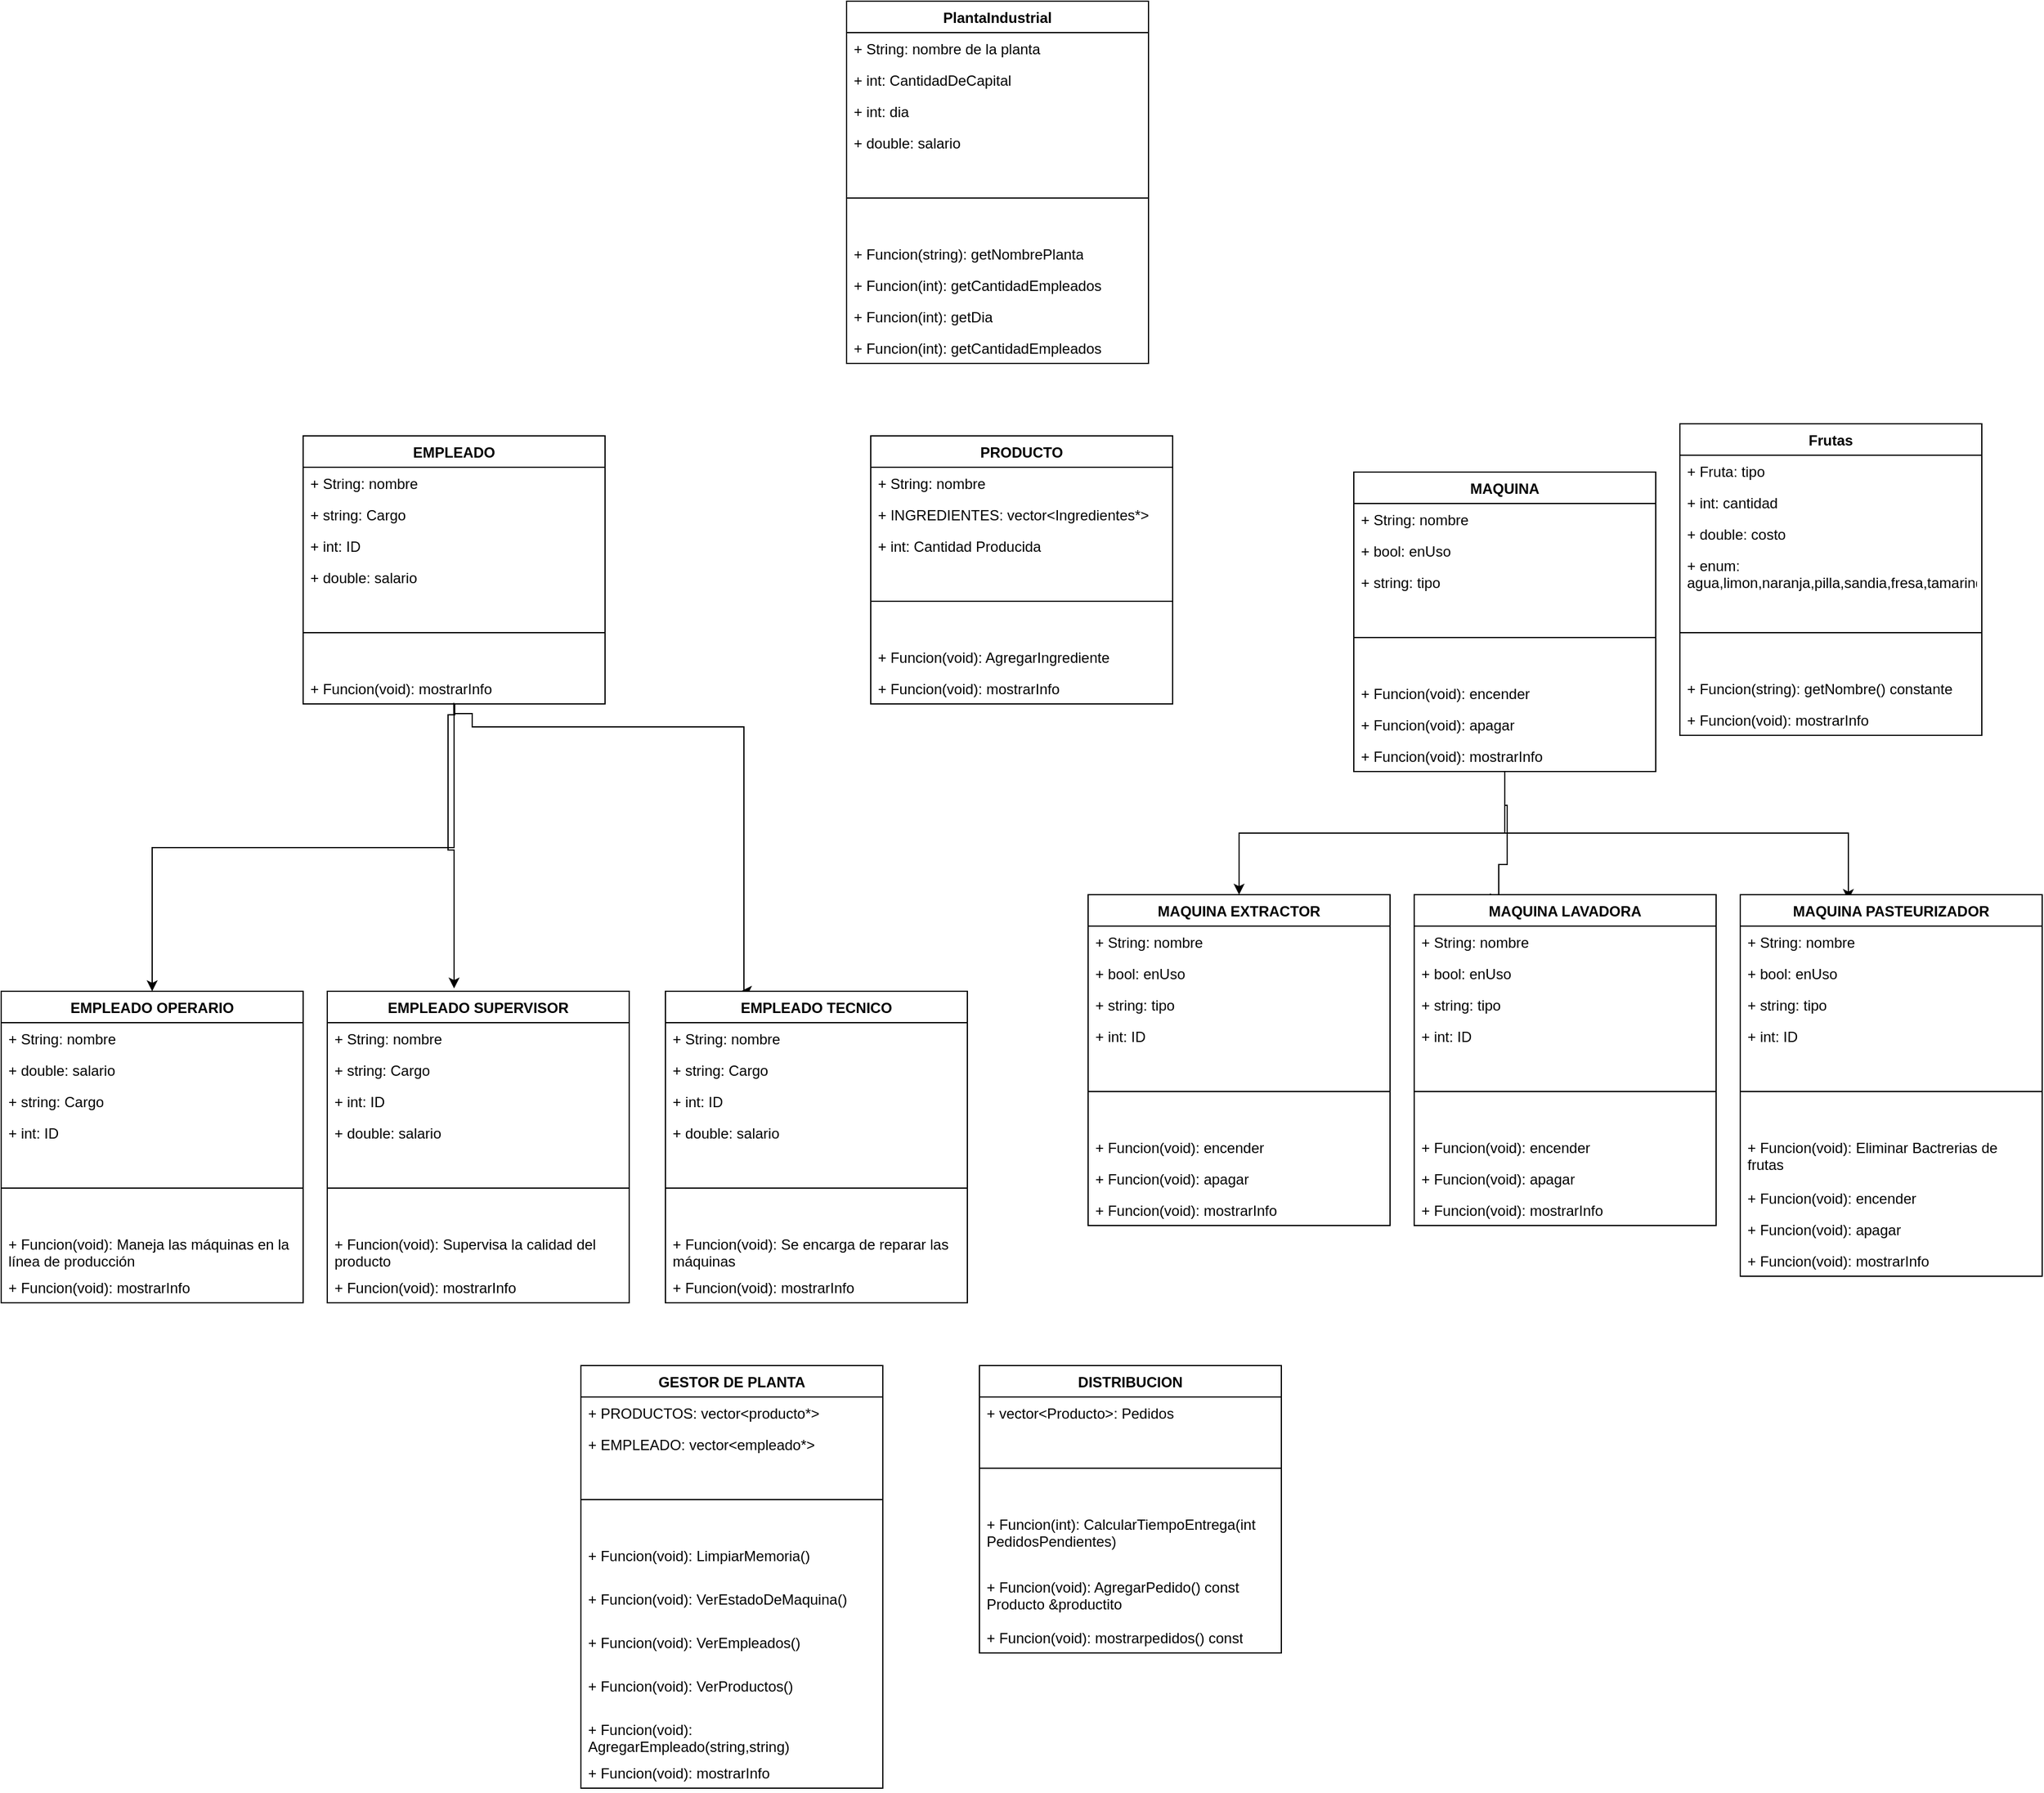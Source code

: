 <mxfile version="26.0.11">
  <diagram id="C5RBs43oDa-KdzZeNtuy" name="Page-1">
    <mxGraphModel dx="2264" dy="1818" grid="1" gridSize="10" guides="1" tooltips="1" connect="1" arrows="1" fold="1" page="1" pageScale="1" pageWidth="827" pageHeight="1169" math="0" shadow="0">
      <root>
        <object label="" Diagrama_UML="nose&#xa;" id="WIyWlLk6GJQsqaUBKTNV-0">
          <mxCell />
        </object>
        <mxCell id="WIyWlLk6GJQsqaUBKTNV-1" parent="WIyWlLk6GJQsqaUBKTNV-0" />
        <mxCell id="LpfqZwLASio-igukIIAp-0" value="Frutas" style="swimlane;fontStyle=1;align=center;verticalAlign=top;childLayout=stackLayout;horizontal=1;startSize=26;horizontalStack=0;resizeParent=1;resizeParentMax=0;resizeLast=0;collapsible=1;marginBottom=0;whiteSpace=wrap;html=1;" parent="WIyWlLk6GJQsqaUBKTNV-1" vertex="1">
          <mxGeometry x="960" y="-390" width="250" height="258" as="geometry" />
        </mxCell>
        <mxCell id="LpfqZwLASio-igukIIAp-1" value="+ Fruta: tipo" style="text;strokeColor=none;fillColor=none;align=left;verticalAlign=top;spacingLeft=4;spacingRight=4;overflow=hidden;rotatable=0;points=[[0,0.5],[1,0.5]];portConstraint=eastwest;whiteSpace=wrap;html=1;" parent="LpfqZwLASio-igukIIAp-0" vertex="1">
          <mxGeometry y="26" width="250" height="26" as="geometry" />
        </mxCell>
        <mxCell id="LpfqZwLASio-igukIIAp-6" value="+ int: cantidad" style="text;strokeColor=none;fillColor=none;align=left;verticalAlign=top;spacingLeft=4;spacingRight=4;overflow=hidden;rotatable=0;points=[[0,0.5],[1,0.5]];portConstraint=eastwest;whiteSpace=wrap;html=1;" parent="LpfqZwLASio-igukIIAp-0" vertex="1">
          <mxGeometry y="52" width="250" height="26" as="geometry" />
        </mxCell>
        <mxCell id="LpfqZwLASio-igukIIAp-7" value="+ double: costo" style="text;strokeColor=none;fillColor=none;align=left;verticalAlign=top;spacingLeft=4;spacingRight=4;overflow=hidden;rotatable=0;points=[[0,0.5],[1,0.5]];portConstraint=eastwest;whiteSpace=wrap;html=1;" parent="LpfqZwLASio-igukIIAp-0" vertex="1">
          <mxGeometry y="78" width="250" height="26" as="geometry" />
        </mxCell>
        <mxCell id="USUbmALuziSo67hoUasE-10" value="+ enum: agua,limon,naranja,pilla,sandia,fresa,tamarindo,coco" style="text;strokeColor=none;fillColor=none;align=left;verticalAlign=top;spacingLeft=4;spacingRight=4;overflow=hidden;rotatable=0;points=[[0,0.5],[1,0.5]];portConstraint=eastwest;whiteSpace=wrap;html=1;" vertex="1" parent="LpfqZwLASio-igukIIAp-0">
          <mxGeometry y="104" width="250" height="36" as="geometry" />
        </mxCell>
        <mxCell id="LpfqZwLASio-igukIIAp-2" value="" style="line;strokeWidth=1;fillColor=none;align=left;verticalAlign=middle;spacingTop=-1;spacingLeft=3;spacingRight=3;rotatable=0;labelPosition=right;points=[];portConstraint=eastwest;strokeColor=inherit;" parent="LpfqZwLASio-igukIIAp-0" vertex="1">
          <mxGeometry y="140" width="250" height="66" as="geometry" />
        </mxCell>
        <mxCell id="USUbmALuziSo67hoUasE-11" value="+ Funcion(string): getNombre() constante" style="text;strokeColor=none;fillColor=none;align=left;verticalAlign=top;spacingLeft=4;spacingRight=4;overflow=hidden;rotatable=0;points=[[0,0.5],[1,0.5]];portConstraint=eastwest;whiteSpace=wrap;html=1;" vertex="1" parent="LpfqZwLASio-igukIIAp-0">
          <mxGeometry y="206" width="250" height="26" as="geometry" />
        </mxCell>
        <mxCell id="LpfqZwLASio-igukIIAp-3" value="+ Funcion(void): mostrarInfo" style="text;strokeColor=none;fillColor=none;align=left;verticalAlign=top;spacingLeft=4;spacingRight=4;overflow=hidden;rotatable=0;points=[[0,0.5],[1,0.5]];portConstraint=eastwest;whiteSpace=wrap;html=1;" parent="LpfqZwLASio-igukIIAp-0" vertex="1">
          <mxGeometry y="232" width="250" height="26" as="geometry" />
        </mxCell>
        <mxCell id="LpfqZwLASio-igukIIAp-8" value="PRODUCTO" style="swimlane;fontStyle=1;align=center;verticalAlign=top;childLayout=stackLayout;horizontal=1;startSize=26;horizontalStack=0;resizeParent=1;resizeParentMax=0;resizeLast=0;collapsible=1;marginBottom=0;whiteSpace=wrap;html=1;" parent="WIyWlLk6GJQsqaUBKTNV-1" vertex="1">
          <mxGeometry x="290" y="-380" width="250" height="222" as="geometry" />
        </mxCell>
        <mxCell id="LpfqZwLASio-igukIIAp-9" value="+ String: nombre" style="text;strokeColor=none;fillColor=none;align=left;verticalAlign=top;spacingLeft=4;spacingRight=4;overflow=hidden;rotatable=0;points=[[0,0.5],[1,0.5]];portConstraint=eastwest;whiteSpace=wrap;html=1;" parent="LpfqZwLASio-igukIIAp-8" vertex="1">
          <mxGeometry y="26" width="250" height="26" as="geometry" />
        </mxCell>
        <mxCell id="LpfqZwLASio-igukIIAp-10" value="+ INGREDIENTES: vector&amp;lt;Ingredientes*&amp;gt;" style="text;strokeColor=none;fillColor=none;align=left;verticalAlign=top;spacingLeft=4;spacingRight=4;overflow=hidden;rotatable=0;points=[[0,0.5],[1,0.5]];portConstraint=eastwest;whiteSpace=wrap;html=1;" parent="LpfqZwLASio-igukIIAp-8" vertex="1">
          <mxGeometry y="52" width="250" height="26" as="geometry" />
        </mxCell>
        <mxCell id="LpfqZwLASio-igukIIAp-11" value="+ int: Cantidad Producida" style="text;strokeColor=none;fillColor=none;align=left;verticalAlign=top;spacingLeft=4;spacingRight=4;overflow=hidden;rotatable=0;points=[[0,0.5],[1,0.5]];portConstraint=eastwest;whiteSpace=wrap;html=1;" parent="LpfqZwLASio-igukIIAp-8" vertex="1">
          <mxGeometry y="78" width="250" height="26" as="geometry" />
        </mxCell>
        <mxCell id="LpfqZwLASio-igukIIAp-12" value="" style="line;strokeWidth=1;fillColor=none;align=left;verticalAlign=middle;spacingTop=-1;spacingLeft=3;spacingRight=3;rotatable=0;labelPosition=right;points=[];portConstraint=eastwest;strokeColor=inherit;" parent="LpfqZwLASio-igukIIAp-8" vertex="1">
          <mxGeometry y="104" width="250" height="66" as="geometry" />
        </mxCell>
        <mxCell id="LpfqZwLASio-igukIIAp-21" value="+ Funcion(void): AgregarIngrediente" style="text;strokeColor=none;fillColor=none;align=left;verticalAlign=top;spacingLeft=4;spacingRight=4;overflow=hidden;rotatable=0;points=[[0,0.5],[1,0.5]];portConstraint=eastwest;whiteSpace=wrap;html=1;" parent="LpfqZwLASio-igukIIAp-8" vertex="1">
          <mxGeometry y="170" width="250" height="26" as="geometry" />
        </mxCell>
        <mxCell id="LpfqZwLASio-igukIIAp-20" value="+ Funcion(void): mostrarInfo" style="text;strokeColor=none;fillColor=none;align=left;verticalAlign=top;spacingLeft=4;spacingRight=4;overflow=hidden;rotatable=0;points=[[0,0.5],[1,0.5]];portConstraint=eastwest;whiteSpace=wrap;html=1;" parent="LpfqZwLASio-igukIIAp-8" vertex="1">
          <mxGeometry y="196" width="250" height="26" as="geometry" />
        </mxCell>
        <mxCell id="0BWSEZfdRC3tNGKyQA-m-6" value="" style="edgeStyle=orthogonalEdgeStyle;rounded=0;orthogonalLoop=1;jettySize=auto;html=1;" parent="WIyWlLk6GJQsqaUBKTNV-1" source="LpfqZwLASio-igukIIAp-24" target="0BWSEZfdRC3tNGKyQA-m-0" edge="1">
          <mxGeometry relative="1" as="geometry" />
        </mxCell>
        <mxCell id="LpfqZwLASio-igukIIAp-24" value="EMPLEADO" style="swimlane;fontStyle=1;align=center;verticalAlign=top;childLayout=stackLayout;horizontal=1;startSize=26;horizontalStack=0;resizeParent=1;resizeParentMax=0;resizeLast=0;collapsible=1;marginBottom=0;whiteSpace=wrap;html=1;" parent="WIyWlLk6GJQsqaUBKTNV-1" vertex="1">
          <mxGeometry x="-180" y="-380" width="250" height="222" as="geometry" />
        </mxCell>
        <mxCell id="LpfqZwLASio-igukIIAp-25" value="+ String: nombre" style="text;strokeColor=none;fillColor=none;align=left;verticalAlign=top;spacingLeft=4;spacingRight=4;overflow=hidden;rotatable=0;points=[[0,0.5],[1,0.5]];portConstraint=eastwest;whiteSpace=wrap;html=1;" parent="LpfqZwLASio-igukIIAp-24" vertex="1">
          <mxGeometry y="26" width="250" height="26" as="geometry" />
        </mxCell>
        <mxCell id="LpfqZwLASio-igukIIAp-27" value="+ string: Cargo" style="text;strokeColor=none;fillColor=none;align=left;verticalAlign=top;spacingLeft=4;spacingRight=4;overflow=hidden;rotatable=0;points=[[0,0.5],[1,0.5]];portConstraint=eastwest;whiteSpace=wrap;html=1;" parent="LpfqZwLASio-igukIIAp-24" vertex="1">
          <mxGeometry y="52" width="250" height="26" as="geometry" />
        </mxCell>
        <mxCell id="LpfqZwLASio-igukIIAp-73" value="+ int: ID" style="text;strokeColor=none;fillColor=none;align=left;verticalAlign=top;spacingLeft=4;spacingRight=4;overflow=hidden;rotatable=0;points=[[0,0.5],[1,0.5]];portConstraint=eastwest;whiteSpace=wrap;html=1;" parent="LpfqZwLASio-igukIIAp-24" vertex="1">
          <mxGeometry y="78" width="250" height="26" as="geometry" />
        </mxCell>
        <mxCell id="0BWSEZfdRC3tNGKyQA-m-59" value="+ double: salario" style="text;strokeColor=none;fillColor=none;align=left;verticalAlign=top;spacingLeft=4;spacingRight=4;overflow=hidden;rotatable=0;points=[[0,0.5],[1,0.5]];portConstraint=eastwest;whiteSpace=wrap;html=1;" parent="LpfqZwLASio-igukIIAp-24" vertex="1">
          <mxGeometry y="104" width="250" height="26" as="geometry" />
        </mxCell>
        <mxCell id="LpfqZwLASio-igukIIAp-28" value="" style="line;strokeWidth=1;fillColor=none;align=left;verticalAlign=middle;spacingTop=-1;spacingLeft=3;spacingRight=3;rotatable=0;labelPosition=right;points=[];portConstraint=eastwest;strokeColor=inherit;" parent="LpfqZwLASio-igukIIAp-24" vertex="1">
          <mxGeometry y="130" width="250" height="66" as="geometry" />
        </mxCell>
        <mxCell id="LpfqZwLASio-igukIIAp-31" value="+ Funcion(void): mostrarInfo" style="text;strokeColor=none;fillColor=none;align=left;verticalAlign=top;spacingLeft=4;spacingRight=4;overflow=hidden;rotatable=0;points=[[0,0.5],[1,0.5]];portConstraint=eastwest;whiteSpace=wrap;html=1;" parent="LpfqZwLASio-igukIIAp-24" vertex="1">
          <mxGeometry y="196" width="250" height="26" as="geometry" />
        </mxCell>
        <mxCell id="0BWSEZfdRC3tNGKyQA-m-36" value="" style="edgeStyle=orthogonalEdgeStyle;rounded=0;orthogonalLoop=1;jettySize=auto;html=1;" parent="WIyWlLk6GJQsqaUBKTNV-1" source="LpfqZwLASio-igukIIAp-32" target="0BWSEZfdRC3tNGKyQA-m-27" edge="1">
          <mxGeometry relative="1" as="geometry" />
        </mxCell>
        <mxCell id="LpfqZwLASio-igukIIAp-32" value="MAQUINA" style="swimlane;fontStyle=1;align=center;verticalAlign=top;childLayout=stackLayout;horizontal=1;startSize=26;horizontalStack=0;resizeParent=1;resizeParentMax=0;resizeLast=0;collapsible=1;marginBottom=0;whiteSpace=wrap;html=1;" parent="WIyWlLk6GJQsqaUBKTNV-1" vertex="1">
          <mxGeometry x="690" y="-350" width="250" height="248" as="geometry" />
        </mxCell>
        <mxCell id="LpfqZwLASio-igukIIAp-33" value="+ String: nombre" style="text;strokeColor=none;fillColor=none;align=left;verticalAlign=top;spacingLeft=4;spacingRight=4;overflow=hidden;rotatable=0;points=[[0,0.5],[1,0.5]];portConstraint=eastwest;whiteSpace=wrap;html=1;" parent="LpfqZwLASio-igukIIAp-32" vertex="1">
          <mxGeometry y="26" width="250" height="26" as="geometry" />
        </mxCell>
        <mxCell id="LpfqZwLASio-igukIIAp-34" value="+ bool: enUso" style="text;strokeColor=none;fillColor=none;align=left;verticalAlign=top;spacingLeft=4;spacingRight=4;overflow=hidden;rotatable=0;points=[[0,0.5],[1,0.5]];portConstraint=eastwest;whiteSpace=wrap;html=1;" parent="LpfqZwLASio-igukIIAp-32" vertex="1">
          <mxGeometry y="52" width="250" height="26" as="geometry" />
        </mxCell>
        <mxCell id="LpfqZwLASio-igukIIAp-35" value="+ string: tipo" style="text;strokeColor=none;fillColor=none;align=left;verticalAlign=top;spacingLeft=4;spacingRight=4;overflow=hidden;rotatable=0;points=[[0,0.5],[1,0.5]];portConstraint=eastwest;whiteSpace=wrap;html=1;" parent="LpfqZwLASio-igukIIAp-32" vertex="1">
          <mxGeometry y="78" width="250" height="26" as="geometry" />
        </mxCell>
        <mxCell id="LpfqZwLASio-igukIIAp-36" value="" style="line;strokeWidth=1;fillColor=none;align=left;verticalAlign=middle;spacingTop=-1;spacingLeft=3;spacingRight=3;rotatable=0;labelPosition=right;points=[];portConstraint=eastwest;strokeColor=inherit;" parent="LpfqZwLASio-igukIIAp-32" vertex="1">
          <mxGeometry y="104" width="250" height="66" as="geometry" />
        </mxCell>
        <mxCell id="LpfqZwLASio-igukIIAp-37" value="+ Funcion(void): encender" style="text;strokeColor=none;fillColor=none;align=left;verticalAlign=top;spacingLeft=4;spacingRight=4;overflow=hidden;rotatable=0;points=[[0,0.5],[1,0.5]];portConstraint=eastwest;whiteSpace=wrap;html=1;" parent="LpfqZwLASio-igukIIAp-32" vertex="1">
          <mxGeometry y="170" width="250" height="26" as="geometry" />
        </mxCell>
        <mxCell id="LpfqZwLASio-igukIIAp-38" value="+ Funcion(void): apagar" style="text;strokeColor=none;fillColor=none;align=left;verticalAlign=top;spacingLeft=4;spacingRight=4;overflow=hidden;rotatable=0;points=[[0,0.5],[1,0.5]];portConstraint=eastwest;whiteSpace=wrap;html=1;" parent="LpfqZwLASio-igukIIAp-32" vertex="1">
          <mxGeometry y="196" width="250" height="26" as="geometry" />
        </mxCell>
        <mxCell id="LpfqZwLASio-igukIIAp-39" value="+ Funcion(void): mostrarInfo" style="text;strokeColor=none;fillColor=none;align=left;verticalAlign=top;spacingLeft=4;spacingRight=4;overflow=hidden;rotatable=0;points=[[0,0.5],[1,0.5]];portConstraint=eastwest;whiteSpace=wrap;html=1;" parent="LpfqZwLASio-igukIIAp-32" vertex="1">
          <mxGeometry y="222" width="250" height="26" as="geometry" />
        </mxCell>
        <mxCell id="LpfqZwLASio-igukIIAp-53" value="GESTOR DE PLANTA" style="swimlane;fontStyle=1;align=center;verticalAlign=top;childLayout=stackLayout;horizontal=1;startSize=26;horizontalStack=0;resizeParent=1;resizeParentMax=0;resizeLast=0;collapsible=1;marginBottom=0;whiteSpace=wrap;html=1;" parent="WIyWlLk6GJQsqaUBKTNV-1" vertex="1">
          <mxGeometry x="50" y="390" width="250" height="350" as="geometry" />
        </mxCell>
        <mxCell id="LpfqZwLASio-igukIIAp-54" value="+ PRODUCTOS: vector&amp;lt;producto*&amp;gt;" style="text;strokeColor=none;fillColor=none;align=left;verticalAlign=top;spacingLeft=4;spacingRight=4;overflow=hidden;rotatable=0;points=[[0,0.5],[1,0.5]];portConstraint=eastwest;whiteSpace=wrap;html=1;" parent="LpfqZwLASio-igukIIAp-53" vertex="1">
          <mxGeometry y="26" width="250" height="26" as="geometry" />
        </mxCell>
        <mxCell id="LpfqZwLASio-igukIIAp-66" value="+ EMPLEADO: vector&amp;lt;empleado*&amp;gt;" style="text;strokeColor=none;fillColor=none;align=left;verticalAlign=top;spacingLeft=4;spacingRight=4;overflow=hidden;rotatable=0;points=[[0,0.5],[1,0.5]];portConstraint=eastwest;whiteSpace=wrap;html=1;" parent="LpfqZwLASio-igukIIAp-53" vertex="1">
          <mxGeometry y="52" width="250" height="26" as="geometry" />
        </mxCell>
        <mxCell id="LpfqZwLASio-igukIIAp-57" value="" style="line;strokeWidth=1;fillColor=none;align=left;verticalAlign=middle;spacingTop=-1;spacingLeft=3;spacingRight=3;rotatable=0;labelPosition=right;points=[];portConstraint=eastwest;strokeColor=inherit;" parent="LpfqZwLASio-igukIIAp-53" vertex="1">
          <mxGeometry y="78" width="250" height="66" as="geometry" />
        </mxCell>
        <mxCell id="LpfqZwLASio-igukIIAp-81" value="+ Funcion(void): LimpiarMemoria()" style="text;strokeColor=none;fillColor=none;align=left;verticalAlign=top;spacingLeft=4;spacingRight=4;overflow=hidden;rotatable=0;points=[[0,0.5],[1,0.5]];portConstraint=eastwest;whiteSpace=wrap;html=1;" parent="LpfqZwLASio-igukIIAp-53" vertex="1">
          <mxGeometry y="144" width="250" height="36" as="geometry" />
        </mxCell>
        <mxCell id="LpfqZwLASio-igukIIAp-80" value="+ Funcion(void): VerEstadoDeMaquina()" style="text;strokeColor=none;fillColor=none;align=left;verticalAlign=top;spacingLeft=4;spacingRight=4;overflow=hidden;rotatable=0;points=[[0,0.5],[1,0.5]];portConstraint=eastwest;whiteSpace=wrap;html=1;" parent="LpfqZwLASio-igukIIAp-53" vertex="1">
          <mxGeometry y="180" width="250" height="36" as="geometry" />
        </mxCell>
        <mxCell id="LpfqZwLASio-igukIIAp-79" value="+ Funcion(void): VerEmpleados()" style="text;strokeColor=none;fillColor=none;align=left;verticalAlign=top;spacingLeft=4;spacingRight=4;overflow=hidden;rotatable=0;points=[[0,0.5],[1,0.5]];portConstraint=eastwest;whiteSpace=wrap;html=1;" parent="LpfqZwLASio-igukIIAp-53" vertex="1">
          <mxGeometry y="216" width="250" height="36" as="geometry" />
        </mxCell>
        <mxCell id="LpfqZwLASio-igukIIAp-77" value="+ Funcion(void): VerProductos()" style="text;strokeColor=none;fillColor=none;align=left;verticalAlign=top;spacingLeft=4;spacingRight=4;overflow=hidden;rotatable=0;points=[[0,0.5],[1,0.5]];portConstraint=eastwest;whiteSpace=wrap;html=1;" parent="LpfqZwLASio-igukIIAp-53" vertex="1">
          <mxGeometry y="252" width="250" height="36" as="geometry" />
        </mxCell>
        <mxCell id="LpfqZwLASio-igukIIAp-71" value="+ Funcion(void): AgregarEmpleado(string,string)" style="text;strokeColor=none;fillColor=none;align=left;verticalAlign=top;spacingLeft=4;spacingRight=4;overflow=hidden;rotatable=0;points=[[0,0.5],[1,0.5]];portConstraint=eastwest;whiteSpace=wrap;html=1;" parent="LpfqZwLASio-igukIIAp-53" vertex="1">
          <mxGeometry y="288" width="250" height="36" as="geometry" />
        </mxCell>
        <mxCell id="LpfqZwLASio-igukIIAp-58" value="+ Funcion(void): mostrarInfo" style="text;strokeColor=none;fillColor=none;align=left;verticalAlign=top;spacingLeft=4;spacingRight=4;overflow=hidden;rotatable=0;points=[[0,0.5],[1,0.5]];portConstraint=eastwest;whiteSpace=wrap;html=1;" parent="LpfqZwLASio-igukIIAp-53" vertex="1">
          <mxGeometry y="324" width="250" height="26" as="geometry" />
        </mxCell>
        <mxCell id="0BWSEZfdRC3tNGKyQA-m-0" value="EMPLEADO OPERARIO" style="swimlane;fontStyle=1;align=center;verticalAlign=top;childLayout=stackLayout;horizontal=1;startSize=26;horizontalStack=0;resizeParent=1;resizeParentMax=0;resizeLast=0;collapsible=1;marginBottom=0;whiteSpace=wrap;html=1;" parent="WIyWlLk6GJQsqaUBKTNV-1" vertex="1">
          <mxGeometry x="-430" y="80" width="250" height="258" as="geometry" />
        </mxCell>
        <mxCell id="0BWSEZfdRC3tNGKyQA-m-1" value="+ String: nombre" style="text;strokeColor=none;fillColor=none;align=left;verticalAlign=top;spacingLeft=4;spacingRight=4;overflow=hidden;rotatable=0;points=[[0,0.5],[1,0.5]];portConstraint=eastwest;whiteSpace=wrap;html=1;" parent="0BWSEZfdRC3tNGKyQA-m-0" vertex="1">
          <mxGeometry y="26" width="250" height="26" as="geometry" />
        </mxCell>
        <mxCell id="0BWSEZfdRC3tNGKyQA-m-60" value="+ double: salario" style="text;strokeColor=none;fillColor=none;align=left;verticalAlign=top;spacingLeft=4;spacingRight=4;overflow=hidden;rotatable=0;points=[[0,0.5],[1,0.5]];portConstraint=eastwest;whiteSpace=wrap;html=1;" parent="0BWSEZfdRC3tNGKyQA-m-0" vertex="1">
          <mxGeometry y="52" width="250" height="26" as="geometry" />
        </mxCell>
        <mxCell id="0BWSEZfdRC3tNGKyQA-m-2" value="+ string: Cargo" style="text;strokeColor=none;fillColor=none;align=left;verticalAlign=top;spacingLeft=4;spacingRight=4;overflow=hidden;rotatable=0;points=[[0,0.5],[1,0.5]];portConstraint=eastwest;whiteSpace=wrap;html=1;" parent="0BWSEZfdRC3tNGKyQA-m-0" vertex="1">
          <mxGeometry y="78" width="250" height="26" as="geometry" />
        </mxCell>
        <mxCell id="0BWSEZfdRC3tNGKyQA-m-3" value="+ int: ID" style="text;strokeColor=none;fillColor=none;align=left;verticalAlign=top;spacingLeft=4;spacingRight=4;overflow=hidden;rotatable=0;points=[[0,0.5],[1,0.5]];portConstraint=eastwest;whiteSpace=wrap;html=1;" parent="0BWSEZfdRC3tNGKyQA-m-0" vertex="1">
          <mxGeometry y="104" width="250" height="26" as="geometry" />
        </mxCell>
        <mxCell id="0BWSEZfdRC3tNGKyQA-m-4" value="" style="line;strokeWidth=1;fillColor=none;align=left;verticalAlign=middle;spacingTop=-1;spacingLeft=3;spacingRight=3;rotatable=0;labelPosition=right;points=[];portConstraint=eastwest;strokeColor=inherit;" parent="0BWSEZfdRC3tNGKyQA-m-0" vertex="1">
          <mxGeometry y="130" width="250" height="66" as="geometry" />
        </mxCell>
        <mxCell id="0BWSEZfdRC3tNGKyQA-m-24" value="+ Funcion(void):&amp;nbsp;Maneja las máquinas en la línea de producción" style="text;strokeColor=none;fillColor=none;align=left;verticalAlign=top;spacingLeft=4;spacingRight=4;overflow=hidden;rotatable=0;points=[[0,0.5],[1,0.5]];portConstraint=eastwest;whiteSpace=wrap;html=1;" parent="0BWSEZfdRC3tNGKyQA-m-0" vertex="1">
          <mxGeometry y="196" width="250" height="36" as="geometry" />
        </mxCell>
        <mxCell id="0BWSEZfdRC3tNGKyQA-m-5" value="+ Funcion(void): mostrarInfo" style="text;strokeColor=none;fillColor=none;align=left;verticalAlign=top;spacingLeft=4;spacingRight=4;overflow=hidden;rotatable=0;points=[[0,0.5],[1,0.5]];portConstraint=eastwest;whiteSpace=wrap;html=1;" parent="0BWSEZfdRC3tNGKyQA-m-0" vertex="1">
          <mxGeometry y="232" width="250" height="26" as="geometry" />
        </mxCell>
        <mxCell id="0BWSEZfdRC3tNGKyQA-m-8" value="" style="edgeStyle=orthogonalEdgeStyle;rounded=0;orthogonalLoop=1;jettySize=auto;html=1;exitX=0.502;exitY=1.011;exitDx=0;exitDy=0;exitPerimeter=0;entryX=0.42;entryY=-0.009;entryDx=0;entryDy=0;entryPerimeter=0;" parent="WIyWlLk6GJQsqaUBKTNV-1" source="LpfqZwLASio-igukIIAp-31" target="0BWSEZfdRC3tNGKyQA-m-10" edge="1">
          <mxGeometry relative="1" as="geometry">
            <mxPoint x="145" y="-30" as="sourcePoint" />
            <mxPoint x="-55" y="80" as="targetPoint" />
            <Array as="points">
              <mxPoint x="-54" y="-149" />
              <mxPoint x="-60" y="-149" />
              <mxPoint x="-60" y="-37" />
              <mxPoint x="-55" y="-37" />
            </Array>
          </mxGeometry>
        </mxCell>
        <mxCell id="0BWSEZfdRC3tNGKyQA-m-10" value="EMPLEADO SUPERVISOR" style="swimlane;fontStyle=1;align=center;verticalAlign=top;childLayout=stackLayout;horizontal=1;startSize=26;horizontalStack=0;resizeParent=1;resizeParentMax=0;resizeLast=0;collapsible=1;marginBottom=0;whiteSpace=wrap;html=1;" parent="WIyWlLk6GJQsqaUBKTNV-1" vertex="1">
          <mxGeometry x="-160" y="80" width="250" height="258" as="geometry" />
        </mxCell>
        <mxCell id="0BWSEZfdRC3tNGKyQA-m-11" value="+ String: nombre" style="text;strokeColor=none;fillColor=none;align=left;verticalAlign=top;spacingLeft=4;spacingRight=4;overflow=hidden;rotatable=0;points=[[0,0.5],[1,0.5]];portConstraint=eastwest;whiteSpace=wrap;html=1;" parent="0BWSEZfdRC3tNGKyQA-m-10" vertex="1">
          <mxGeometry y="26" width="250" height="26" as="geometry" />
        </mxCell>
        <mxCell id="0BWSEZfdRC3tNGKyQA-m-12" value="+ string: Cargo" style="text;strokeColor=none;fillColor=none;align=left;verticalAlign=top;spacingLeft=4;spacingRight=4;overflow=hidden;rotatable=0;points=[[0,0.5],[1,0.5]];portConstraint=eastwest;whiteSpace=wrap;html=1;" parent="0BWSEZfdRC3tNGKyQA-m-10" vertex="1">
          <mxGeometry y="52" width="250" height="26" as="geometry" />
        </mxCell>
        <mxCell id="0BWSEZfdRC3tNGKyQA-m-13" value="+ int: ID" style="text;strokeColor=none;fillColor=none;align=left;verticalAlign=top;spacingLeft=4;spacingRight=4;overflow=hidden;rotatable=0;points=[[0,0.5],[1,0.5]];portConstraint=eastwest;whiteSpace=wrap;html=1;" parent="0BWSEZfdRC3tNGKyQA-m-10" vertex="1">
          <mxGeometry y="78" width="250" height="26" as="geometry" />
        </mxCell>
        <mxCell id="0BWSEZfdRC3tNGKyQA-m-61" value="+ double: salario" style="text;strokeColor=none;fillColor=none;align=left;verticalAlign=top;spacingLeft=4;spacingRight=4;overflow=hidden;rotatable=0;points=[[0,0.5],[1,0.5]];portConstraint=eastwest;whiteSpace=wrap;html=1;" parent="0BWSEZfdRC3tNGKyQA-m-10" vertex="1">
          <mxGeometry y="104" width="250" height="26" as="geometry" />
        </mxCell>
        <mxCell id="0BWSEZfdRC3tNGKyQA-m-14" value="" style="line;strokeWidth=1;fillColor=none;align=left;verticalAlign=middle;spacingTop=-1;spacingLeft=3;spacingRight=3;rotatable=0;labelPosition=right;points=[];portConstraint=eastwest;strokeColor=inherit;" parent="0BWSEZfdRC3tNGKyQA-m-10" vertex="1">
          <mxGeometry y="130" width="250" height="66" as="geometry" />
        </mxCell>
        <mxCell id="0BWSEZfdRC3tNGKyQA-m-25" value="+ Funcion(void):&amp;nbsp;Supervisa la calidad del producto" style="text;strokeColor=none;fillColor=none;align=left;verticalAlign=top;spacingLeft=4;spacingRight=4;overflow=hidden;rotatable=0;points=[[0,0.5],[1,0.5]];portConstraint=eastwest;whiteSpace=wrap;html=1;" parent="0BWSEZfdRC3tNGKyQA-m-10" vertex="1">
          <mxGeometry y="196" width="250" height="36" as="geometry" />
        </mxCell>
        <mxCell id="0BWSEZfdRC3tNGKyQA-m-15" value="+ Funcion(void): mostrarInfo" style="text;strokeColor=none;fillColor=none;align=left;verticalAlign=top;spacingLeft=4;spacingRight=4;overflow=hidden;rotatable=0;points=[[0,0.5],[1,0.5]];portConstraint=eastwest;whiteSpace=wrap;html=1;" parent="0BWSEZfdRC3tNGKyQA-m-10" vertex="1">
          <mxGeometry y="232" width="250" height="26" as="geometry" />
        </mxCell>
        <mxCell id="0BWSEZfdRC3tNGKyQA-m-17" value="" style="edgeStyle=orthogonalEdgeStyle;rounded=0;orthogonalLoop=1;jettySize=auto;html=1;entryX=0.25;entryY=0;entryDx=0;entryDy=0;exitX=0.499;exitY=0.967;exitDx=0;exitDy=0;exitPerimeter=0;" parent="WIyWlLk6GJQsqaUBKTNV-1" source="LpfqZwLASio-igukIIAp-31" target="0BWSEZfdRC3tNGKyQA-m-18" edge="1">
          <mxGeometry relative="1" as="geometry">
            <mxPoint x="-51" y="-154" as="sourcePoint" />
            <mxPoint x="185" y="80" as="targetPoint" />
            <Array as="points">
              <mxPoint x="-55" y="-150" />
              <mxPoint x="-40" y="-150" />
              <mxPoint x="-40" y="-139" />
              <mxPoint x="185" y="-139" />
              <mxPoint x="185" y="80" />
            </Array>
          </mxGeometry>
        </mxCell>
        <mxCell id="0BWSEZfdRC3tNGKyQA-m-18" value="EMPLEADO TECNICO" style="swimlane;fontStyle=1;align=center;verticalAlign=top;childLayout=stackLayout;horizontal=1;startSize=26;horizontalStack=0;resizeParent=1;resizeParentMax=0;resizeLast=0;collapsible=1;marginBottom=0;whiteSpace=wrap;html=1;" parent="WIyWlLk6GJQsqaUBKTNV-1" vertex="1">
          <mxGeometry x="120" y="80" width="250" height="258" as="geometry" />
        </mxCell>
        <mxCell id="0BWSEZfdRC3tNGKyQA-m-19" value="+ String: nombre" style="text;strokeColor=none;fillColor=none;align=left;verticalAlign=top;spacingLeft=4;spacingRight=4;overflow=hidden;rotatable=0;points=[[0,0.5],[1,0.5]];portConstraint=eastwest;whiteSpace=wrap;html=1;" parent="0BWSEZfdRC3tNGKyQA-m-18" vertex="1">
          <mxGeometry y="26" width="250" height="26" as="geometry" />
        </mxCell>
        <mxCell id="0BWSEZfdRC3tNGKyQA-m-20" value="+ string: Cargo" style="text;strokeColor=none;fillColor=none;align=left;verticalAlign=top;spacingLeft=4;spacingRight=4;overflow=hidden;rotatable=0;points=[[0,0.5],[1,0.5]];portConstraint=eastwest;whiteSpace=wrap;html=1;" parent="0BWSEZfdRC3tNGKyQA-m-18" vertex="1">
          <mxGeometry y="52" width="250" height="26" as="geometry" />
        </mxCell>
        <mxCell id="0BWSEZfdRC3tNGKyQA-m-21" value="+ int: ID" style="text;strokeColor=none;fillColor=none;align=left;verticalAlign=top;spacingLeft=4;spacingRight=4;overflow=hidden;rotatable=0;points=[[0,0.5],[1,0.5]];portConstraint=eastwest;whiteSpace=wrap;html=1;" parent="0BWSEZfdRC3tNGKyQA-m-18" vertex="1">
          <mxGeometry y="78" width="250" height="26" as="geometry" />
        </mxCell>
        <mxCell id="0BWSEZfdRC3tNGKyQA-m-62" value="+ double: salario" style="text;strokeColor=none;fillColor=none;align=left;verticalAlign=top;spacingLeft=4;spacingRight=4;overflow=hidden;rotatable=0;points=[[0,0.5],[1,0.5]];portConstraint=eastwest;whiteSpace=wrap;html=1;" parent="0BWSEZfdRC3tNGKyQA-m-18" vertex="1">
          <mxGeometry y="104" width="250" height="26" as="geometry" />
        </mxCell>
        <mxCell id="0BWSEZfdRC3tNGKyQA-m-22" value="" style="line;strokeWidth=1;fillColor=none;align=left;verticalAlign=middle;spacingTop=-1;spacingLeft=3;spacingRight=3;rotatable=0;labelPosition=right;points=[];portConstraint=eastwest;strokeColor=inherit;" parent="0BWSEZfdRC3tNGKyQA-m-18" vertex="1">
          <mxGeometry y="130" width="250" height="66" as="geometry" />
        </mxCell>
        <mxCell id="0BWSEZfdRC3tNGKyQA-m-26" value="+ Funcion(void):&amp;nbsp;Se encarga de reparar las máquinas" style="text;strokeColor=none;fillColor=none;align=left;verticalAlign=top;spacingLeft=4;spacingRight=4;overflow=hidden;rotatable=0;points=[[0,0.5],[1,0.5]];portConstraint=eastwest;whiteSpace=wrap;html=1;" parent="0BWSEZfdRC3tNGKyQA-m-18" vertex="1">
          <mxGeometry y="196" width="250" height="36" as="geometry" />
        </mxCell>
        <mxCell id="0BWSEZfdRC3tNGKyQA-m-23" value="+ Funcion(void): mostrarInfo" style="text;strokeColor=none;fillColor=none;align=left;verticalAlign=top;spacingLeft=4;spacingRight=4;overflow=hidden;rotatable=0;points=[[0,0.5],[1,0.5]];portConstraint=eastwest;whiteSpace=wrap;html=1;" parent="0BWSEZfdRC3tNGKyQA-m-18" vertex="1">
          <mxGeometry y="232" width="250" height="26" as="geometry" />
        </mxCell>
        <mxCell id="0BWSEZfdRC3tNGKyQA-m-27" value="MAQUINA EXTRACTOR" style="swimlane;fontStyle=1;align=center;verticalAlign=top;childLayout=stackLayout;horizontal=1;startSize=26;horizontalStack=0;resizeParent=1;resizeParentMax=0;resizeLast=0;collapsible=1;marginBottom=0;whiteSpace=wrap;html=1;" parent="WIyWlLk6GJQsqaUBKTNV-1" vertex="1">
          <mxGeometry x="470" width="250" height="274" as="geometry" />
        </mxCell>
        <mxCell id="0BWSEZfdRC3tNGKyQA-m-28" value="+ String: nombre" style="text;strokeColor=none;fillColor=none;align=left;verticalAlign=top;spacingLeft=4;spacingRight=4;overflow=hidden;rotatable=0;points=[[0,0.5],[1,0.5]];portConstraint=eastwest;whiteSpace=wrap;html=1;" parent="0BWSEZfdRC3tNGKyQA-m-27" vertex="1">
          <mxGeometry y="26" width="250" height="26" as="geometry" />
        </mxCell>
        <mxCell id="0BWSEZfdRC3tNGKyQA-m-29" value="+ bool: enUso" style="text;strokeColor=none;fillColor=none;align=left;verticalAlign=top;spacingLeft=4;spacingRight=4;overflow=hidden;rotatable=0;points=[[0,0.5],[1,0.5]];portConstraint=eastwest;whiteSpace=wrap;html=1;" parent="0BWSEZfdRC3tNGKyQA-m-27" vertex="1">
          <mxGeometry y="52" width="250" height="26" as="geometry" />
        </mxCell>
        <mxCell id="0BWSEZfdRC3tNGKyQA-m-30" value="+ string: tipo" style="text;strokeColor=none;fillColor=none;align=left;verticalAlign=top;spacingLeft=4;spacingRight=4;overflow=hidden;rotatable=0;points=[[0,0.5],[1,0.5]];portConstraint=eastwest;whiteSpace=wrap;html=1;" parent="0BWSEZfdRC3tNGKyQA-m-27" vertex="1">
          <mxGeometry y="78" width="250" height="26" as="geometry" />
        </mxCell>
        <mxCell id="0BWSEZfdRC3tNGKyQA-m-31" value="+ int: ID" style="text;strokeColor=none;fillColor=none;align=left;verticalAlign=top;spacingLeft=4;spacingRight=4;overflow=hidden;rotatable=0;points=[[0,0.5],[1,0.5]];portConstraint=eastwest;whiteSpace=wrap;html=1;" parent="0BWSEZfdRC3tNGKyQA-m-27" vertex="1">
          <mxGeometry y="104" width="250" height="26" as="geometry" />
        </mxCell>
        <mxCell id="0BWSEZfdRC3tNGKyQA-m-32" value="" style="line;strokeWidth=1;fillColor=none;align=left;verticalAlign=middle;spacingTop=-1;spacingLeft=3;spacingRight=3;rotatable=0;labelPosition=right;points=[];portConstraint=eastwest;strokeColor=inherit;" parent="0BWSEZfdRC3tNGKyQA-m-27" vertex="1">
          <mxGeometry y="130" width="250" height="66" as="geometry" />
        </mxCell>
        <mxCell id="0BWSEZfdRC3tNGKyQA-m-33" value="+ Funcion(void): encender" style="text;strokeColor=none;fillColor=none;align=left;verticalAlign=top;spacingLeft=4;spacingRight=4;overflow=hidden;rotatable=0;points=[[0,0.5],[1,0.5]];portConstraint=eastwest;whiteSpace=wrap;html=1;" parent="0BWSEZfdRC3tNGKyQA-m-27" vertex="1">
          <mxGeometry y="196" width="250" height="26" as="geometry" />
        </mxCell>
        <mxCell id="0BWSEZfdRC3tNGKyQA-m-34" value="+ Funcion(void): apagar" style="text;strokeColor=none;fillColor=none;align=left;verticalAlign=top;spacingLeft=4;spacingRight=4;overflow=hidden;rotatable=0;points=[[0,0.5],[1,0.5]];portConstraint=eastwest;whiteSpace=wrap;html=1;" parent="0BWSEZfdRC3tNGKyQA-m-27" vertex="1">
          <mxGeometry y="222" width="250" height="26" as="geometry" />
        </mxCell>
        <mxCell id="0BWSEZfdRC3tNGKyQA-m-35" value="+ Funcion(void): mostrarInfo" style="text;strokeColor=none;fillColor=none;align=left;verticalAlign=top;spacingLeft=4;spacingRight=4;overflow=hidden;rotatable=0;points=[[0,0.5],[1,0.5]];portConstraint=eastwest;whiteSpace=wrap;html=1;" parent="0BWSEZfdRC3tNGKyQA-m-27" vertex="1">
          <mxGeometry y="248" width="250" height="26" as="geometry" />
        </mxCell>
        <mxCell id="0BWSEZfdRC3tNGKyQA-m-37" value="" style="edgeStyle=orthogonalEdgeStyle;rounded=0;orthogonalLoop=1;jettySize=auto;html=1;exitX=0.5;exitY=1.066;exitDx=0;exitDy=0;exitPerimeter=0;entryX=0.287;entryY=0.012;entryDx=0;entryDy=0;entryPerimeter=0;" parent="WIyWlLk6GJQsqaUBKTNV-1" source="LpfqZwLASio-igukIIAp-39" target="0BWSEZfdRC3tNGKyQA-m-38" edge="1">
          <mxGeometry relative="1" as="geometry">
            <mxPoint x="1030" y="-50" as="sourcePoint" />
            <mxPoint x="810" as="targetPoint" />
            <Array as="points">
              <mxPoint x="817" y="-74" />
              <mxPoint x="817" y="-25" />
              <mxPoint x="810" y="-25" />
              <mxPoint x="810" y="3" />
            </Array>
          </mxGeometry>
        </mxCell>
        <mxCell id="0BWSEZfdRC3tNGKyQA-m-38" value="MAQUINA LAVADORA" style="swimlane;fontStyle=1;align=center;verticalAlign=top;childLayout=stackLayout;horizontal=1;startSize=26;horizontalStack=0;resizeParent=1;resizeParentMax=0;resizeLast=0;collapsible=1;marginBottom=0;whiteSpace=wrap;html=1;" parent="WIyWlLk6GJQsqaUBKTNV-1" vertex="1">
          <mxGeometry x="740" width="250" height="274" as="geometry" />
        </mxCell>
        <mxCell id="0BWSEZfdRC3tNGKyQA-m-39" value="+ String: nombre" style="text;strokeColor=none;fillColor=none;align=left;verticalAlign=top;spacingLeft=4;spacingRight=4;overflow=hidden;rotatable=0;points=[[0,0.5],[1,0.5]];portConstraint=eastwest;whiteSpace=wrap;html=1;" parent="0BWSEZfdRC3tNGKyQA-m-38" vertex="1">
          <mxGeometry y="26" width="250" height="26" as="geometry" />
        </mxCell>
        <mxCell id="0BWSEZfdRC3tNGKyQA-m-40" value="+ bool: enUso" style="text;strokeColor=none;fillColor=none;align=left;verticalAlign=top;spacingLeft=4;spacingRight=4;overflow=hidden;rotatable=0;points=[[0,0.5],[1,0.5]];portConstraint=eastwest;whiteSpace=wrap;html=1;" parent="0BWSEZfdRC3tNGKyQA-m-38" vertex="1">
          <mxGeometry y="52" width="250" height="26" as="geometry" />
        </mxCell>
        <mxCell id="0BWSEZfdRC3tNGKyQA-m-41" value="+ string: tipo" style="text;strokeColor=none;fillColor=none;align=left;verticalAlign=top;spacingLeft=4;spacingRight=4;overflow=hidden;rotatable=0;points=[[0,0.5],[1,0.5]];portConstraint=eastwest;whiteSpace=wrap;html=1;" parent="0BWSEZfdRC3tNGKyQA-m-38" vertex="1">
          <mxGeometry y="78" width="250" height="26" as="geometry" />
        </mxCell>
        <mxCell id="0BWSEZfdRC3tNGKyQA-m-42" value="+ int: ID" style="text;strokeColor=none;fillColor=none;align=left;verticalAlign=top;spacingLeft=4;spacingRight=4;overflow=hidden;rotatable=0;points=[[0,0.5],[1,0.5]];portConstraint=eastwest;whiteSpace=wrap;html=1;" parent="0BWSEZfdRC3tNGKyQA-m-38" vertex="1">
          <mxGeometry y="104" width="250" height="26" as="geometry" />
        </mxCell>
        <mxCell id="0BWSEZfdRC3tNGKyQA-m-43" value="" style="line;strokeWidth=1;fillColor=none;align=left;verticalAlign=middle;spacingTop=-1;spacingLeft=3;spacingRight=3;rotatable=0;labelPosition=right;points=[];portConstraint=eastwest;strokeColor=inherit;" parent="0BWSEZfdRC3tNGKyQA-m-38" vertex="1">
          <mxGeometry y="130" width="250" height="66" as="geometry" />
        </mxCell>
        <mxCell id="0BWSEZfdRC3tNGKyQA-m-44" value="+ Funcion(void): encender" style="text;strokeColor=none;fillColor=none;align=left;verticalAlign=top;spacingLeft=4;spacingRight=4;overflow=hidden;rotatable=0;points=[[0,0.5],[1,0.5]];portConstraint=eastwest;whiteSpace=wrap;html=1;" parent="0BWSEZfdRC3tNGKyQA-m-38" vertex="1">
          <mxGeometry y="196" width="250" height="26" as="geometry" />
        </mxCell>
        <mxCell id="0BWSEZfdRC3tNGKyQA-m-45" value="+ Funcion(void): apagar" style="text;strokeColor=none;fillColor=none;align=left;verticalAlign=top;spacingLeft=4;spacingRight=4;overflow=hidden;rotatable=0;points=[[0,0.5],[1,0.5]];portConstraint=eastwest;whiteSpace=wrap;html=1;" parent="0BWSEZfdRC3tNGKyQA-m-38" vertex="1">
          <mxGeometry y="222" width="250" height="26" as="geometry" />
        </mxCell>
        <mxCell id="0BWSEZfdRC3tNGKyQA-m-46" value="+ Funcion(void): mostrarInfo" style="text;strokeColor=none;fillColor=none;align=left;verticalAlign=top;spacingLeft=4;spacingRight=4;overflow=hidden;rotatable=0;points=[[0,0.5],[1,0.5]];portConstraint=eastwest;whiteSpace=wrap;html=1;" parent="0BWSEZfdRC3tNGKyQA-m-38" vertex="1">
          <mxGeometry y="248" width="250" height="26" as="geometry" />
        </mxCell>
        <mxCell id="0BWSEZfdRC3tNGKyQA-m-48" value="" style="edgeStyle=orthogonalEdgeStyle;rounded=0;orthogonalLoop=1;jettySize=auto;html=1;exitX=0.5;exitY=1;exitDx=0;exitDy=0;entryX=0.358;entryY=0.014;entryDx=0;entryDy=0;entryPerimeter=0;" parent="WIyWlLk6GJQsqaUBKTNV-1" source="LpfqZwLASio-igukIIAp-32" target="0BWSEZfdRC3tNGKyQA-m-49" edge="1">
          <mxGeometry relative="1" as="geometry">
            <mxPoint x="825" y="-66" as="sourcePoint" />
            <mxPoint x="1100" as="targetPoint" />
          </mxGeometry>
        </mxCell>
        <mxCell id="0BWSEZfdRC3tNGKyQA-m-49" value="MAQUINA PASTEURIZADOR" style="swimlane;fontStyle=1;align=center;verticalAlign=top;childLayout=stackLayout;horizontal=1;startSize=26;horizontalStack=0;resizeParent=1;resizeParentMax=0;resizeLast=0;collapsible=1;marginBottom=0;whiteSpace=wrap;html=1;" parent="WIyWlLk6GJQsqaUBKTNV-1" vertex="1">
          <mxGeometry x="1010" width="250" height="316" as="geometry" />
        </mxCell>
        <mxCell id="0BWSEZfdRC3tNGKyQA-m-50" value="+ String: nombre" style="text;strokeColor=none;fillColor=none;align=left;verticalAlign=top;spacingLeft=4;spacingRight=4;overflow=hidden;rotatable=0;points=[[0,0.5],[1,0.5]];portConstraint=eastwest;whiteSpace=wrap;html=1;" parent="0BWSEZfdRC3tNGKyQA-m-49" vertex="1">
          <mxGeometry y="26" width="250" height="26" as="geometry" />
        </mxCell>
        <mxCell id="0BWSEZfdRC3tNGKyQA-m-51" value="+ bool: enUso" style="text;strokeColor=none;fillColor=none;align=left;verticalAlign=top;spacingLeft=4;spacingRight=4;overflow=hidden;rotatable=0;points=[[0,0.5],[1,0.5]];portConstraint=eastwest;whiteSpace=wrap;html=1;" parent="0BWSEZfdRC3tNGKyQA-m-49" vertex="1">
          <mxGeometry y="52" width="250" height="26" as="geometry" />
        </mxCell>
        <mxCell id="0BWSEZfdRC3tNGKyQA-m-52" value="+ string: tipo" style="text;strokeColor=none;fillColor=none;align=left;verticalAlign=top;spacingLeft=4;spacingRight=4;overflow=hidden;rotatable=0;points=[[0,0.5],[1,0.5]];portConstraint=eastwest;whiteSpace=wrap;html=1;" parent="0BWSEZfdRC3tNGKyQA-m-49" vertex="1">
          <mxGeometry y="78" width="250" height="26" as="geometry" />
        </mxCell>
        <mxCell id="0BWSEZfdRC3tNGKyQA-m-53" value="+ int: ID" style="text;strokeColor=none;fillColor=none;align=left;verticalAlign=top;spacingLeft=4;spacingRight=4;overflow=hidden;rotatable=0;points=[[0,0.5],[1,0.5]];portConstraint=eastwest;whiteSpace=wrap;html=1;" parent="0BWSEZfdRC3tNGKyQA-m-49" vertex="1">
          <mxGeometry y="104" width="250" height="26" as="geometry" />
        </mxCell>
        <mxCell id="0BWSEZfdRC3tNGKyQA-m-54" value="" style="line;strokeWidth=1;fillColor=none;align=left;verticalAlign=middle;spacingTop=-1;spacingLeft=3;spacingRight=3;rotatable=0;labelPosition=right;points=[];portConstraint=eastwest;strokeColor=inherit;" parent="0BWSEZfdRC3tNGKyQA-m-49" vertex="1">
          <mxGeometry y="130" width="250" height="66" as="geometry" />
        </mxCell>
        <mxCell id="0BWSEZfdRC3tNGKyQA-m-58" value="+ Funcion(void): Eliminar Bactrerias de frutas" style="text;strokeColor=none;fillColor=none;align=left;verticalAlign=top;spacingLeft=4;spacingRight=4;overflow=hidden;rotatable=0;points=[[0,0.5],[1,0.5]];portConstraint=eastwest;whiteSpace=wrap;html=1;" parent="0BWSEZfdRC3tNGKyQA-m-49" vertex="1">
          <mxGeometry y="196" width="250" height="42" as="geometry" />
        </mxCell>
        <mxCell id="0BWSEZfdRC3tNGKyQA-m-55" value="+ Funcion(void): encender" style="text;strokeColor=none;fillColor=none;align=left;verticalAlign=top;spacingLeft=4;spacingRight=4;overflow=hidden;rotatable=0;points=[[0,0.5],[1,0.5]];portConstraint=eastwest;whiteSpace=wrap;html=1;" parent="0BWSEZfdRC3tNGKyQA-m-49" vertex="1">
          <mxGeometry y="238" width="250" height="26" as="geometry" />
        </mxCell>
        <mxCell id="0BWSEZfdRC3tNGKyQA-m-56" value="+ Funcion(void): apagar" style="text;strokeColor=none;fillColor=none;align=left;verticalAlign=top;spacingLeft=4;spacingRight=4;overflow=hidden;rotatable=0;points=[[0,0.5],[1,0.5]];portConstraint=eastwest;whiteSpace=wrap;html=1;" parent="0BWSEZfdRC3tNGKyQA-m-49" vertex="1">
          <mxGeometry y="264" width="250" height="26" as="geometry" />
        </mxCell>
        <mxCell id="0BWSEZfdRC3tNGKyQA-m-57" value="+ Funcion(void): mostrarInfo" style="text;strokeColor=none;fillColor=none;align=left;verticalAlign=top;spacingLeft=4;spacingRight=4;overflow=hidden;rotatable=0;points=[[0,0.5],[1,0.5]];portConstraint=eastwest;whiteSpace=wrap;html=1;" parent="0BWSEZfdRC3tNGKyQA-m-49" vertex="1">
          <mxGeometry y="290" width="250" height="26" as="geometry" />
        </mxCell>
        <mxCell id="USUbmALuziSo67hoUasE-0" value="PlantaIndustrial" style="swimlane;fontStyle=1;align=center;verticalAlign=top;childLayout=stackLayout;horizontal=1;startSize=26;horizontalStack=0;resizeParent=1;resizeParentMax=0;resizeLast=0;collapsible=1;marginBottom=0;whiteSpace=wrap;html=1;" vertex="1" parent="WIyWlLk6GJQsqaUBKTNV-1">
          <mxGeometry x="270" y="-740" width="250" height="300" as="geometry" />
        </mxCell>
        <mxCell id="USUbmALuziSo67hoUasE-1" value="+ String: nombre de la planta&amp;nbsp;" style="text;strokeColor=none;fillColor=none;align=left;verticalAlign=top;spacingLeft=4;spacingRight=4;overflow=hidden;rotatable=0;points=[[0,0.5],[1,0.5]];portConstraint=eastwest;whiteSpace=wrap;html=1;" vertex="1" parent="USUbmALuziSo67hoUasE-0">
          <mxGeometry y="26" width="250" height="26" as="geometry" />
        </mxCell>
        <mxCell id="USUbmALuziSo67hoUasE-2" value="+ int: CantidadDeCapital" style="text;strokeColor=none;fillColor=none;align=left;verticalAlign=top;spacingLeft=4;spacingRight=4;overflow=hidden;rotatable=0;points=[[0,0.5],[1,0.5]];portConstraint=eastwest;whiteSpace=wrap;html=1;" vertex="1" parent="USUbmALuziSo67hoUasE-0">
          <mxGeometry y="52" width="250" height="26" as="geometry" />
        </mxCell>
        <mxCell id="USUbmALuziSo67hoUasE-3" value="+ int: dia" style="text;strokeColor=none;fillColor=none;align=left;verticalAlign=top;spacingLeft=4;spacingRight=4;overflow=hidden;rotatable=0;points=[[0,0.5],[1,0.5]];portConstraint=eastwest;whiteSpace=wrap;html=1;" vertex="1" parent="USUbmALuziSo67hoUasE-0">
          <mxGeometry y="78" width="250" height="26" as="geometry" />
        </mxCell>
        <mxCell id="USUbmALuziSo67hoUasE-4" value="+ double: salario" style="text;strokeColor=none;fillColor=none;align=left;verticalAlign=top;spacingLeft=4;spacingRight=4;overflow=hidden;rotatable=0;points=[[0,0.5],[1,0.5]];portConstraint=eastwest;whiteSpace=wrap;html=1;" vertex="1" parent="USUbmALuziSo67hoUasE-0">
          <mxGeometry y="104" width="250" height="26" as="geometry" />
        </mxCell>
        <mxCell id="USUbmALuziSo67hoUasE-5" value="" style="line;strokeWidth=1;fillColor=none;align=left;verticalAlign=middle;spacingTop=-1;spacingLeft=3;spacingRight=3;rotatable=0;labelPosition=right;points=[];portConstraint=eastwest;strokeColor=inherit;" vertex="1" parent="USUbmALuziSo67hoUasE-0">
          <mxGeometry y="130" width="250" height="66" as="geometry" />
        </mxCell>
        <mxCell id="USUbmALuziSo67hoUasE-7" value="+ Funcion(string): getNombrePlanta" style="text;strokeColor=none;fillColor=none;align=left;verticalAlign=top;spacingLeft=4;spacingRight=4;overflow=hidden;rotatable=0;points=[[0,0.5],[1,0.5]];portConstraint=eastwest;whiteSpace=wrap;html=1;" vertex="1" parent="USUbmALuziSo67hoUasE-0">
          <mxGeometry y="196" width="250" height="26" as="geometry" />
        </mxCell>
        <mxCell id="USUbmALuziSo67hoUasE-9" value="+ Funcion(int): getCantidadEmpleados" style="text;strokeColor=none;fillColor=none;align=left;verticalAlign=top;spacingLeft=4;spacingRight=4;overflow=hidden;rotatable=0;points=[[0,0.5],[1,0.5]];portConstraint=eastwest;whiteSpace=wrap;html=1;" vertex="1" parent="USUbmALuziSo67hoUasE-0">
          <mxGeometry y="222" width="250" height="26" as="geometry" />
        </mxCell>
        <mxCell id="USUbmALuziSo67hoUasE-8" value="+ Funcion(int): getDia" style="text;strokeColor=none;fillColor=none;align=left;verticalAlign=top;spacingLeft=4;spacingRight=4;overflow=hidden;rotatable=0;points=[[0,0.5],[1,0.5]];portConstraint=eastwest;whiteSpace=wrap;html=1;" vertex="1" parent="USUbmALuziSo67hoUasE-0">
          <mxGeometry y="248" width="250" height="26" as="geometry" />
        </mxCell>
        <mxCell id="USUbmALuziSo67hoUasE-6" value="+ Funcion(int): getCantidadEmpleados" style="text;strokeColor=none;fillColor=none;align=left;verticalAlign=top;spacingLeft=4;spacingRight=4;overflow=hidden;rotatable=0;points=[[0,0.5],[1,0.5]];portConstraint=eastwest;whiteSpace=wrap;html=1;" vertex="1" parent="USUbmALuziSo67hoUasE-0">
          <mxGeometry y="274" width="250" height="26" as="geometry" />
        </mxCell>
        <mxCell id="USUbmALuziSo67hoUasE-12" value="DISTRIBUCION" style="swimlane;fontStyle=1;align=center;verticalAlign=top;childLayout=stackLayout;horizontal=1;startSize=26;horizontalStack=0;resizeParent=1;resizeParentMax=0;resizeLast=0;collapsible=1;marginBottom=0;whiteSpace=wrap;html=1;" vertex="1" parent="WIyWlLk6GJQsqaUBKTNV-1">
          <mxGeometry x="380" y="390" width="250" height="238" as="geometry" />
        </mxCell>
        <mxCell id="USUbmALuziSo67hoUasE-13" value="+ vector&amp;lt;Producto&amp;gt;: Pedidos" style="text;strokeColor=none;fillColor=none;align=left;verticalAlign=top;spacingLeft=4;spacingRight=4;overflow=hidden;rotatable=0;points=[[0,0.5],[1,0.5]];portConstraint=eastwest;whiteSpace=wrap;html=1;" vertex="1" parent="USUbmALuziSo67hoUasE-12">
          <mxGeometry y="26" width="250" height="26" as="geometry" />
        </mxCell>
        <mxCell id="USUbmALuziSo67hoUasE-16" value="" style="line;strokeWidth=1;fillColor=none;align=left;verticalAlign=middle;spacingTop=-1;spacingLeft=3;spacingRight=3;rotatable=0;labelPosition=right;points=[];portConstraint=eastwest;strokeColor=inherit;" vertex="1" parent="USUbmALuziSo67hoUasE-12">
          <mxGeometry y="52" width="250" height="66" as="geometry" />
        </mxCell>
        <mxCell id="USUbmALuziSo67hoUasE-19" value="+ Funcion(int): CalcularTiempoEntrega(int PedidosPendientes)&amp;nbsp;" style="text;strokeColor=none;fillColor=none;align=left;verticalAlign=top;spacingLeft=4;spacingRight=4;overflow=hidden;rotatable=0;points=[[0,0.5],[1,0.5]];portConstraint=eastwest;whiteSpace=wrap;html=1;" vertex="1" parent="USUbmALuziSo67hoUasE-12">
          <mxGeometry y="118" width="250" height="52" as="geometry" />
        </mxCell>
        <mxCell id="USUbmALuziSo67hoUasE-17" value="+ Funcion(void): AgregarPedido() const Producto &amp;amp;productito" style="text;strokeColor=none;fillColor=none;align=left;verticalAlign=top;spacingLeft=4;spacingRight=4;overflow=hidden;rotatable=0;points=[[0,0.5],[1,0.5]];portConstraint=eastwest;whiteSpace=wrap;html=1;" vertex="1" parent="USUbmALuziSo67hoUasE-12">
          <mxGeometry y="170" width="250" height="42" as="geometry" />
        </mxCell>
        <mxCell id="USUbmALuziSo67hoUasE-18" value="+ Funcion(void): mostrarpedidos() const" style="text;strokeColor=none;fillColor=none;align=left;verticalAlign=top;spacingLeft=4;spacingRight=4;overflow=hidden;rotatable=0;points=[[0,0.5],[1,0.5]];portConstraint=eastwest;whiteSpace=wrap;html=1;" vertex="1" parent="USUbmALuziSo67hoUasE-12">
          <mxGeometry y="212" width="250" height="26" as="geometry" />
        </mxCell>
      </root>
    </mxGraphModel>
  </diagram>
</mxfile>
